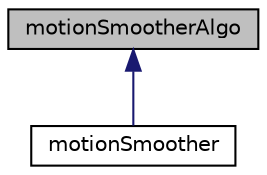 digraph "motionSmootherAlgo"
{
  bgcolor="transparent";
  edge [fontname="Helvetica",fontsize="10",labelfontname="Helvetica",labelfontsize="10"];
  node [fontname="Helvetica",fontsize="10",shape=record];
  Node1 [label="motionSmootherAlgo",height=0.2,width=0.4,color="black", fillcolor="grey75", style="filled", fontcolor="black"];
  Node1 -> Node2 [dir="back",color="midnightblue",fontsize="10",style="solid",fontname="Helvetica"];
  Node2 [label="motionSmoother",height=0.2,width=0.4,color="black",URL="$a01531.html",tooltip="Given a displacement moves the mesh by scaling the displacement back until there are no more mesh err..."];
}
